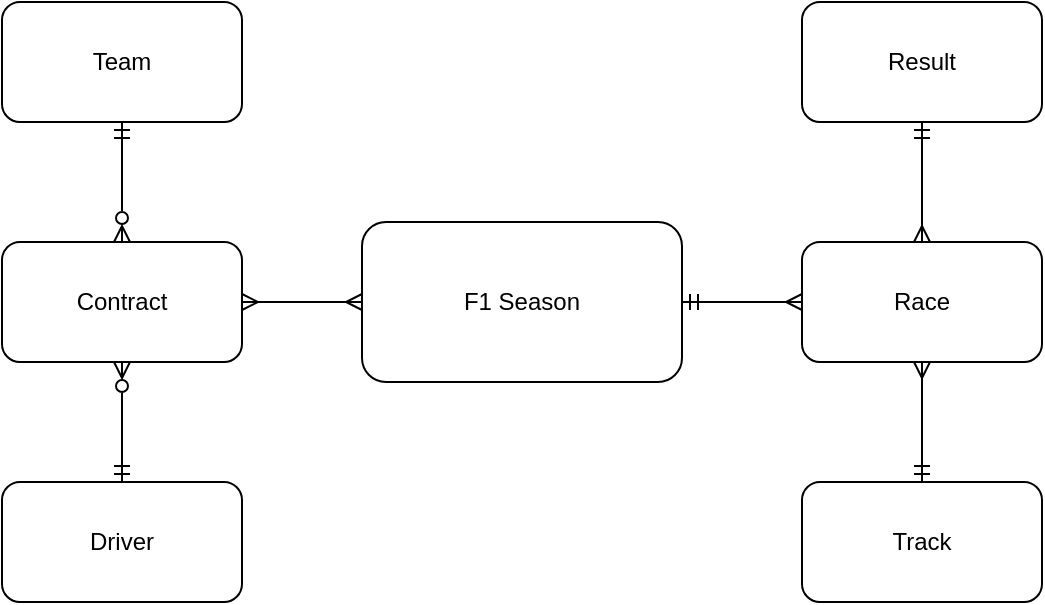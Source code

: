 <mxfile version="17.4.0" type="device"><diagram id="pDSA_ICPHRsLbt8T-iVx" name="Page-1"><mxGraphModel dx="1022" dy="468" grid="1" gridSize="10" guides="1" tooltips="1" connect="1" arrows="1" fold="1" page="1" pageScale="1" pageWidth="827" pageHeight="1169" math="0" shadow="0"><root><mxCell id="0"/><mxCell id="1" parent="0"/><mxCell id="_3aL9od31y3hhSu7SJrh-39" style="edgeStyle=orthogonalEdgeStyle;rounded=0;orthogonalLoop=1;jettySize=auto;html=1;exitX=0;exitY=0.5;exitDx=0;exitDy=0;endArrow=ERmany;endFill=0;strokeWidth=1;startArrow=ERmany;startFill=0;" edge="1" parent="1" source="_3aL9od31y3hhSu7SJrh-40" target="_3aL9od31y3hhSu7SJrh-44"><mxGeometry relative="1" as="geometry"/></mxCell><mxCell id="_3aL9od31y3hhSu7SJrh-40" value="F1 Season&lt;br&gt;" style="rounded=1;whiteSpace=wrap;html=1;" vertex="1" parent="1"><mxGeometry x="320" y="160" width="160" height="80" as="geometry"/></mxCell><mxCell id="_3aL9od31y3hhSu7SJrh-41" value="Race&lt;br&gt;" style="rounded=1;whiteSpace=wrap;html=1;" vertex="1" parent="1"><mxGeometry x="540" y="170" width="120" height="60" as="geometry"/></mxCell><mxCell id="_3aL9od31y3hhSu7SJrh-42" value="Track" style="rounded=1;whiteSpace=wrap;html=1;" vertex="1" parent="1"><mxGeometry x="540" y="290" width="120" height="60" as="geometry"/></mxCell><mxCell id="_3aL9od31y3hhSu7SJrh-43" value="" style="endArrow=ERmany;html=1;rounded=0;entryX=0;entryY=0.5;entryDx=0;entryDy=0;exitX=1;exitY=0.5;exitDx=0;exitDy=0;endFill=0;strokeWidth=1;startArrow=ERmandOne;startFill=0;" edge="1" parent="1" source="_3aL9od31y3hhSu7SJrh-40" target="_3aL9od31y3hhSu7SJrh-41"><mxGeometry width="50" height="50" relative="1" as="geometry"><mxPoint x="390" y="260" as="sourcePoint"/><mxPoint x="440" y="210" as="targetPoint"/></mxGeometry></mxCell><mxCell id="_3aL9od31y3hhSu7SJrh-44" value="Contract&lt;br&gt;" style="rounded=1;whiteSpace=wrap;html=1;" vertex="1" parent="1"><mxGeometry x="140" y="170" width="120" height="60" as="geometry"/></mxCell><mxCell id="_3aL9od31y3hhSu7SJrh-46" value="Driver" style="rounded=1;whiteSpace=wrap;html=1;" vertex="1" parent="1"><mxGeometry x="140" y="290" width="120" height="60" as="geometry"/></mxCell><mxCell id="_3aL9od31y3hhSu7SJrh-47" value="" style="endArrow=ERmandOne;html=1;rounded=0;strokeWidth=1;entryX=0.5;entryY=0;entryDx=0;entryDy=0;exitX=0.5;exitY=1;exitDx=0;exitDy=0;endFill=0;startArrow=ERzeroToMany;startFill=0;" edge="1" parent="1" source="_3aL9od31y3hhSu7SJrh-44" target="_3aL9od31y3hhSu7SJrh-46"><mxGeometry width="50" height="50" relative="1" as="geometry"><mxPoint x="250" y="250" as="sourcePoint"/><mxPoint x="430" y="300" as="targetPoint"/></mxGeometry></mxCell><mxCell id="_3aL9od31y3hhSu7SJrh-48" value="" style="endArrow=ERmandOne;html=1;rounded=0;strokeWidth=1;endFill=0;exitX=0.5;exitY=0;exitDx=0;exitDy=0;startArrow=ERzeroToMany;startFill=0;" edge="1" parent="1" target="_3aL9od31y3hhSu7SJrh-49" source="_3aL9od31y3hhSu7SJrh-44"><mxGeometry width="50" height="50" relative="1" as="geometry"><mxPoint x="210" y="170" as="sourcePoint"/><mxPoint x="200" y="420" as="targetPoint"/></mxGeometry></mxCell><mxCell id="_3aL9od31y3hhSu7SJrh-49" value="Team" style="rounded=1;whiteSpace=wrap;html=1;" vertex="1" parent="1"><mxGeometry x="140" y="50" width="120" height="60" as="geometry"/></mxCell><mxCell id="_3aL9od31y3hhSu7SJrh-50" value="" style="endArrow=ERmandOne;html=1;rounded=0;strokeWidth=1;exitX=0.5;exitY=1;exitDx=0;exitDy=0;entryX=0.5;entryY=0;entryDx=0;entryDy=0;endFill=0;startArrow=ERmany;startFill=0;" edge="1" parent="1" source="_3aL9od31y3hhSu7SJrh-41" target="_3aL9od31y3hhSu7SJrh-42"><mxGeometry width="50" height="50" relative="1" as="geometry"><mxPoint x="380" y="370" as="sourcePoint"/><mxPoint x="430" y="320" as="targetPoint"/></mxGeometry></mxCell><mxCell id="_3aL9od31y3hhSu7SJrh-59" value="Result&lt;br&gt;" style="rounded=1;whiteSpace=wrap;html=1;" vertex="1" parent="1"><mxGeometry x="540" y="50" width="120" height="60" as="geometry"/></mxCell><mxCell id="_3aL9od31y3hhSu7SJrh-61" value="" style="endArrow=ERmandOne;html=1;rounded=0;strokeWidth=1;exitX=0.5;exitY=0;exitDx=0;exitDy=0;entryX=0.5;entryY=1;entryDx=0;entryDy=0;endFill=0;startArrow=ERmany;startFill=0;" edge="1" parent="1" source="_3aL9od31y3hhSu7SJrh-41" target="_3aL9od31y3hhSu7SJrh-59"><mxGeometry width="50" height="50" relative="1" as="geometry"><mxPoint x="520" y="260" as="sourcePoint"/><mxPoint x="520" y="310" as="targetPoint"/></mxGeometry></mxCell></root></mxGraphModel></diagram></mxfile>